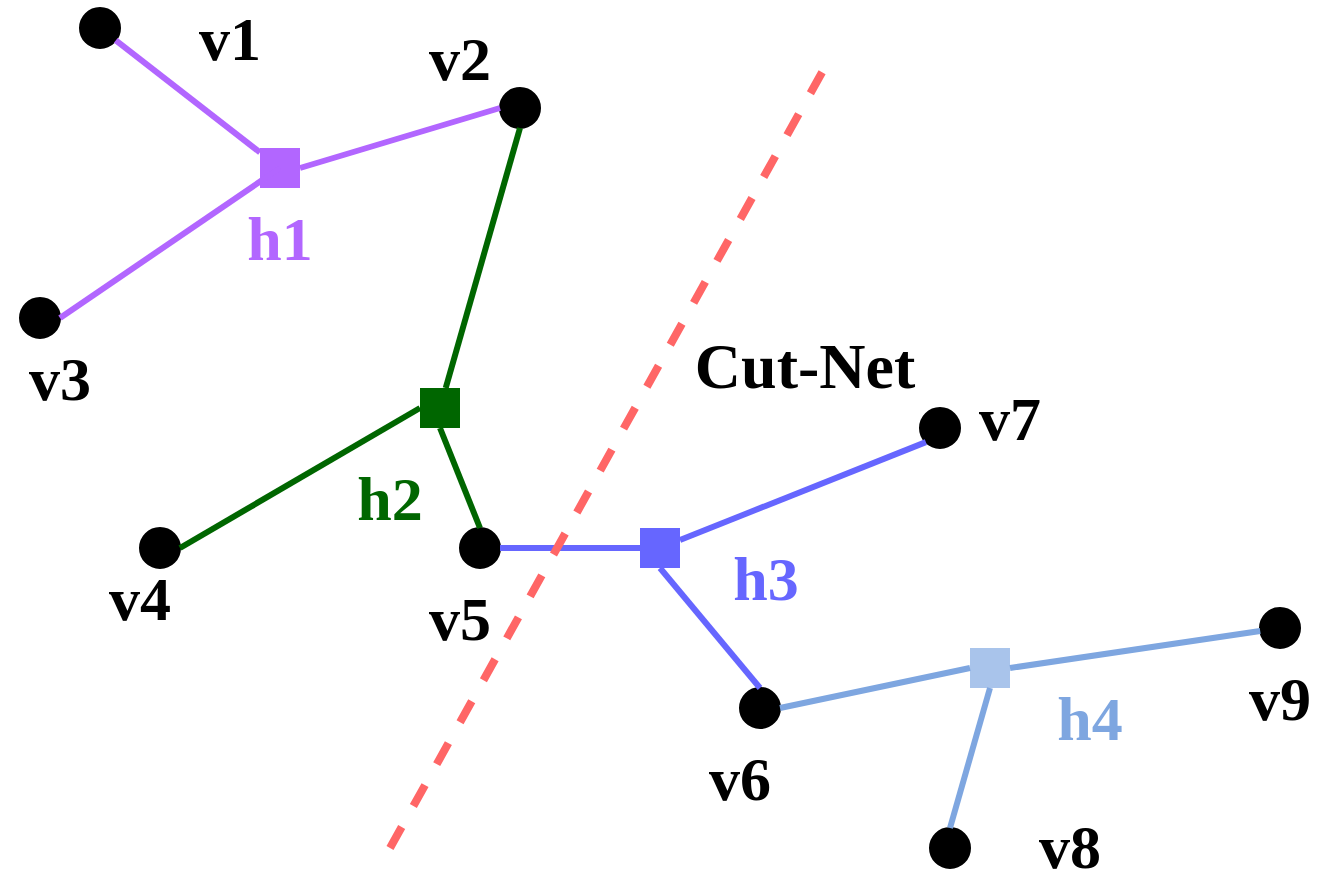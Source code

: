 <mxfile version="26.2.14">
  <diagram name="第 1 页" id="iBR2-T5VVt_nViyxCtrr">
    <mxGraphModel dx="1418" dy="786" grid="1" gridSize="10" guides="1" tooltips="1" connect="1" arrows="1" fold="1" page="1" pageScale="1" pageWidth="670" pageHeight="440" math="0" shadow="0">
      <root>
        <mxCell id="0" />
        <mxCell id="1" parent="0" />
        <mxCell id="2VShatTd_kUxXyi7LJvt-7" value="" style="ellipse;whiteSpace=wrap;html=1;aspect=fixed;fillColor=#000000;horizontal=1;fontFamily=Times New Roman;fontSize=31;fontStyle=1" parent="1" vertex="1">
          <mxGeometry x="465" y="413" width="20" height="20" as="geometry" />
        </mxCell>
        <mxCell id="2VShatTd_kUxXyi7LJvt-8" value="" style="ellipse;whiteSpace=wrap;html=1;aspect=fixed;fillColor=#000000;horizontal=1;fontFamily=Times New Roman;fontSize=31;fontStyle=1" parent="1" vertex="1">
          <mxGeometry x="370" y="343" width="20" height="20" as="geometry" />
        </mxCell>
        <mxCell id="2VShatTd_kUxXyi7LJvt-12" value="" style="ellipse;whiteSpace=wrap;html=1;aspect=fixed;fillColor=#000000;horizontal=1;fontFamily=Times New Roman;fontSize=31;fontStyle=1" parent="1" vertex="1">
          <mxGeometry x="460" y="203" width="20" height="20" as="geometry" />
        </mxCell>
        <mxCell id="2VShatTd_kUxXyi7LJvt-13" value="" style="ellipse;whiteSpace=wrap;html=1;aspect=fixed;fillColor=#000000;horizontal=1;fontFamily=Times New Roman;fontSize=31;fontStyle=1" parent="1" vertex="1">
          <mxGeometry x="230" y="263" width="20" height="20" as="geometry" />
        </mxCell>
        <mxCell id="2VShatTd_kUxXyi7LJvt-14" value="" style="ellipse;whiteSpace=wrap;html=1;aspect=fixed;fillColor=#000000;horizontal=1;fontFamily=Times New Roman;fontSize=31;fontStyle=1" parent="1" vertex="1">
          <mxGeometry x="250" y="43" width="20" height="20" as="geometry" />
        </mxCell>
        <mxCell id="2VShatTd_kUxXyi7LJvt-15" value="" style="ellipse;whiteSpace=wrap;html=1;aspect=fixed;fillColor=#000000;horizontal=1;fontFamily=Times New Roman;fontSize=31;fontStyle=1" parent="1" vertex="1">
          <mxGeometry x="40" y="3" width="20" height="20" as="geometry" />
        </mxCell>
        <mxCell id="2VShatTd_kUxXyi7LJvt-16" value="" style="ellipse;whiteSpace=wrap;html=1;aspect=fixed;fillColor=#000000;horizontal=1;fontFamily=Times New Roman;fontSize=31;fontStyle=1" parent="1" vertex="1">
          <mxGeometry x="630" y="303" width="20" height="20" as="geometry" />
        </mxCell>
        <mxCell id="2VShatTd_kUxXyi7LJvt-17" value="" style="ellipse;whiteSpace=wrap;html=1;aspect=fixed;fillColor=#000000;horizontal=1;fontFamily=Times New Roman;fontSize=31;fontStyle=1" parent="1" vertex="1">
          <mxGeometry x="70" y="263" width="20" height="20" as="geometry" />
        </mxCell>
        <mxCell id="2VShatTd_kUxXyi7LJvt-18" value="" style="ellipse;whiteSpace=wrap;html=1;aspect=fixed;fillColor=#000000;horizontal=1;fontFamily=Times New Roman;fontSize=31;fontStyle=1" parent="1" vertex="1">
          <mxGeometry x="10" y="148" width="20" height="20" as="geometry" />
        </mxCell>
        <mxCell id="2VShatTd_kUxXyi7LJvt-21" value="&lt;span&gt;&lt;font&gt;v7&lt;/font&gt;&lt;/span&gt;" style="text;html=1;align=center;verticalAlign=middle;whiteSpace=wrap;rounded=0;horizontal=1;fontFamily=Times New Roman;fontSize=31;fontStyle=1" parent="1" vertex="1">
          <mxGeometry x="475" y="193" width="60" height="30" as="geometry" />
        </mxCell>
        <mxCell id="2VShatTd_kUxXyi7LJvt-23" value="&lt;span&gt;&lt;font&gt;v5&lt;/font&gt;&lt;/span&gt;" style="text;html=1;align=center;verticalAlign=middle;whiteSpace=wrap;rounded=0;horizontal=1;fontFamily=Times New Roman;fontSize=31;fontStyle=1" parent="1" vertex="1">
          <mxGeometry x="200" y="293" width="60" height="30" as="geometry" />
        </mxCell>
        <mxCell id="2VShatTd_kUxXyi7LJvt-24" value="&lt;span&gt;&lt;font&gt;v6&lt;/font&gt;&lt;/span&gt;" style="text;html=1;align=center;verticalAlign=middle;whiteSpace=wrap;rounded=0;horizontal=1;fontFamily=Times New Roman;fontSize=31;fontStyle=1" parent="1" vertex="1">
          <mxGeometry x="340" y="373" width="60" height="30" as="geometry" />
        </mxCell>
        <mxCell id="2VShatTd_kUxXyi7LJvt-25" value="&lt;span&gt;&lt;font&gt;v4&lt;/font&gt;&lt;/span&gt;" style="text;html=1;align=center;verticalAlign=middle;whiteSpace=wrap;rounded=0;horizontal=1;fontFamily=Times New Roman;fontSize=31;fontStyle=1" parent="1" vertex="1">
          <mxGeometry x="40" y="283" width="60" height="30" as="geometry" />
        </mxCell>
        <mxCell id="2VShatTd_kUxXyi7LJvt-26" value="&lt;span&gt;&lt;font&gt;v2&lt;/font&gt;&lt;/span&gt;" style="text;html=1;align=center;verticalAlign=middle;whiteSpace=wrap;rounded=0;horizontal=1;fontFamily=Times New Roman;fontSize=31;fontStyle=1" parent="1" vertex="1">
          <mxGeometry x="200" y="13" width="60" height="30" as="geometry" />
        </mxCell>
        <mxCell id="2VShatTd_kUxXyi7LJvt-27" value="&lt;span&gt;&lt;font&gt;v1&lt;/font&gt;&lt;/span&gt;" style="text;html=1;align=center;verticalAlign=middle;whiteSpace=wrap;rounded=0;horizontal=1;fontFamily=Times New Roman;fontSize=31;fontStyle=1" parent="1" vertex="1">
          <mxGeometry x="85" y="3" width="60" height="30" as="geometry" />
        </mxCell>
        <mxCell id="2VShatTd_kUxXyi7LJvt-28" value="&lt;span&gt;&lt;font&gt;v8&lt;/font&gt;&lt;/span&gt;" style="text;html=1;align=center;verticalAlign=middle;whiteSpace=wrap;rounded=0;horizontal=1;fontFamily=Times New Roman;fontSize=31;fontStyle=1" parent="1" vertex="1">
          <mxGeometry x="505" y="407" width="60" height="30" as="geometry" />
        </mxCell>
        <mxCell id="2VShatTd_kUxXyi7LJvt-29" value="&lt;span&gt;&lt;font&gt;v3&lt;/font&gt;&lt;/span&gt;" style="text;html=1;align=center;verticalAlign=middle;whiteSpace=wrap;rounded=0;horizontal=1;fontFamily=Times New Roman;fontSize=31;fontStyle=1" parent="1" vertex="1">
          <mxGeometry y="173" width="60" height="30" as="geometry" />
        </mxCell>
        <mxCell id="2VShatTd_kUxXyi7LJvt-30" value="&lt;span&gt;&lt;font&gt;v9&lt;/font&gt;&lt;/span&gt;" style="text;html=1;align=center;verticalAlign=middle;whiteSpace=wrap;rounded=0;horizontal=1;fontFamily=Times New Roman;fontSize=31;fontStyle=1" parent="1" vertex="1">
          <mxGeometry x="610" y="333" width="60" height="30" as="geometry" />
        </mxCell>
        <mxCell id="gaZ839_uS6qOiYhNtBem-1" value="" style="whiteSpace=wrap;html=1;aspect=fixed;strokeColor=none;fillColor=#B266FF;horizontal=1;fontFamily=Times New Roman;fontSize=31;fontStyle=1" parent="1" vertex="1">
          <mxGeometry x="130" y="73" width="20" height="20" as="geometry" />
        </mxCell>
        <mxCell id="gaZ839_uS6qOiYhNtBem-3" value="" style="endArrow=none;html=1;rounded=0;entryX=1;entryY=0.5;entryDx=0;entryDy=0;strokeWidth=3;strokeColor=light-dark(#b266ff, #ededed);exitX=0;exitY=0.5;exitDx=0;exitDy=0;horizontal=1;fontFamily=Times New Roman;fontSize=31;fontStyle=1" parent="1" source="2VShatTd_kUxXyi7LJvt-14" target="gaZ839_uS6qOiYhNtBem-1" edge="1">
          <mxGeometry width="50" height="50" relative="1" as="geometry">
            <mxPoint x="260" y="53" as="sourcePoint" />
            <mxPoint x="830" y="333" as="targetPoint" />
          </mxGeometry>
        </mxCell>
        <mxCell id="gaZ839_uS6qOiYhNtBem-4" value="" style="endArrow=none;html=1;rounded=0;strokeWidth=3;strokeColor=light-dark(#b266ff, #ededed);horizontal=1;fontFamily=Times New Roman;fontSize=31;fontStyle=1" parent="1" source="gaZ839_uS6qOiYhNtBem-1" target="2VShatTd_kUxXyi7LJvt-15" edge="1">
          <mxGeometry width="50" height="50" relative="1" as="geometry">
            <mxPoint x="320" y="133" as="sourcePoint" />
            <mxPoint x="358" y="186" as="targetPoint" />
          </mxGeometry>
        </mxCell>
        <mxCell id="gaZ839_uS6qOiYhNtBem-6" value="" style="whiteSpace=wrap;html=1;aspect=fixed;strokeColor=none;fillColor=#006600;horizontal=1;fontFamily=Times New Roman;fontSize=31;fontStyle=1" parent="1" vertex="1">
          <mxGeometry x="210" y="193" width="20" height="20" as="geometry" />
        </mxCell>
        <mxCell id="gaZ839_uS6qOiYhNtBem-7" value="" style="endArrow=none;html=1;rounded=0;strokeWidth=3;strokeColor=light-dark(#006600,#EDEDED);horizontal=1;fontFamily=Times New Roman;fontSize=31;fontStyle=1" parent="1" source="gaZ839_uS6qOiYhNtBem-6" edge="1">
          <mxGeometry width="50" height="50" relative="1" as="geometry">
            <mxPoint x="347" y="73" as="sourcePoint" />
            <mxPoint x="260" y="63" as="targetPoint" />
          </mxGeometry>
        </mxCell>
        <mxCell id="gaZ839_uS6qOiYhNtBem-8" value="" style="endArrow=none;html=1;rounded=0;exitX=0.5;exitY=1;exitDx=0;exitDy=0;entryX=0.5;entryY=0;entryDx=0;entryDy=0;strokeWidth=3;strokeColor=light-dark(#006600,#EDEDED);horizontal=1;fontFamily=Times New Roman;fontSize=31;fontStyle=1" parent="1" source="gaZ839_uS6qOiYhNtBem-6" target="2VShatTd_kUxXyi7LJvt-13" edge="1">
          <mxGeometry width="50" height="50" relative="1" as="geometry">
            <mxPoint x="250" y="223" as="sourcePoint" />
            <mxPoint x="287" y="93" as="targetPoint" />
          </mxGeometry>
        </mxCell>
        <mxCell id="gaZ839_uS6qOiYhNtBem-9" value="" style="endArrow=none;html=1;rounded=0;exitX=0;exitY=0.5;exitDx=0;exitDy=0;entryX=1;entryY=0.5;entryDx=0;entryDy=0;strokeWidth=3;strokeColor=light-dark(#006600,#EDEDED);horizontal=1;fontFamily=Times New Roman;fontSize=31;fontStyle=1" parent="1" source="gaZ839_uS6qOiYhNtBem-6" target="2VShatTd_kUxXyi7LJvt-17" edge="1">
          <mxGeometry width="50" height="50" relative="1" as="geometry">
            <mxPoint x="250" y="243" as="sourcePoint" />
            <mxPoint x="250" y="363" as="targetPoint" />
          </mxGeometry>
        </mxCell>
        <mxCell id="gaZ839_uS6qOiYhNtBem-10" value="" style="whiteSpace=wrap;html=1;aspect=fixed;strokeColor=none;fillColor=#6666FF;horizontal=1;fontFamily=Times New Roman;fontSize=31;fontStyle=1" parent="1" vertex="1">
          <mxGeometry x="320" y="263" width="20" height="20" as="geometry" />
        </mxCell>
        <mxCell id="gaZ839_uS6qOiYhNtBem-11" value="" style="endArrow=none;html=1;rounded=0;exitX=0;exitY=0.5;exitDx=0;exitDy=0;entryX=1;entryY=0.5;entryDx=0;entryDy=0;strokeWidth=3;strokeColor=#6666FF;horizontal=1;fontFamily=Times New Roman;fontSize=31;fontStyle=1" parent="1" source="gaZ839_uS6qOiYhNtBem-10" target="2VShatTd_kUxXyi7LJvt-13" edge="1">
          <mxGeometry width="50" height="50" relative="1" as="geometry">
            <mxPoint x="210" y="203" as="sourcePoint" />
            <mxPoint x="230" y="253" as="targetPoint" />
          </mxGeometry>
        </mxCell>
        <mxCell id="gaZ839_uS6qOiYhNtBem-12" value="" style="endArrow=none;html=1;rounded=0;exitX=0;exitY=1;exitDx=0;exitDy=0;strokeWidth=3;strokeColor=#6666FF;horizontal=1;fontFamily=Times New Roman;fontSize=31;fontStyle=1" parent="1" source="2VShatTd_kUxXyi7LJvt-12" target="gaZ839_uS6qOiYhNtBem-10" edge="1">
          <mxGeometry width="50" height="50" relative="1" as="geometry">
            <mxPoint x="420" y="273" as="sourcePoint" />
            <mxPoint x="350" y="273" as="targetPoint" />
          </mxGeometry>
        </mxCell>
        <mxCell id="gaZ839_uS6qOiYhNtBem-13" value="" style="endArrow=none;html=1;rounded=0;entryX=0.5;entryY=1;entryDx=0;entryDy=0;exitX=0.5;exitY=0;exitDx=0;exitDy=0;strokeWidth=3;strokeColor=#6666FF;horizontal=1;fontFamily=Times New Roman;fontSize=31;fontStyle=1" parent="1" source="2VShatTd_kUxXyi7LJvt-8" target="gaZ839_uS6qOiYhNtBem-10" edge="1">
          <mxGeometry width="50" height="50" relative="1" as="geometry">
            <mxPoint x="330" y="363" as="sourcePoint" />
            <mxPoint x="340" y="312" as="targetPoint" />
          </mxGeometry>
        </mxCell>
        <mxCell id="gaZ839_uS6qOiYhNtBem-14" value="" style="whiteSpace=wrap;html=1;aspect=fixed;strokeColor=none;fillColor=#A9C4EB;horizontal=1;fontFamily=Times New Roman;fontSize=31;fontStyle=1" parent="1" vertex="1">
          <mxGeometry x="485" y="323" width="20" height="20" as="geometry" />
        </mxCell>
        <mxCell id="gaZ839_uS6qOiYhNtBem-15" value="" style="endArrow=none;html=1;rounded=0;entryX=0;entryY=0.5;entryDx=0;entryDy=0;exitX=1;exitY=0.5;exitDx=0;exitDy=0;strokeWidth=3;strokeColor=#7EA6E0;horizontal=1;fontFamily=Times New Roman;fontSize=31;fontStyle=1" parent="1" source="2VShatTd_kUxXyi7LJvt-8" target="gaZ839_uS6qOiYhNtBem-14" edge="1">
          <mxGeometry width="50" height="50" relative="1" as="geometry">
            <mxPoint x="350" y="403" as="sourcePoint" />
            <mxPoint x="350" y="323" as="targetPoint" />
          </mxGeometry>
        </mxCell>
        <mxCell id="gaZ839_uS6qOiYhNtBem-19" value="" style="endArrow=none;html=1;rounded=0;entryX=0.5;entryY=0;entryDx=0;entryDy=0;exitX=0.5;exitY=1;exitDx=0;exitDy=0;strokeWidth=3;strokeColor=#7EA6E0;horizontal=1;fontFamily=Times New Roman;fontSize=31;fontStyle=1" parent="1" source="gaZ839_uS6qOiYhNtBem-14" target="2VShatTd_kUxXyi7LJvt-7" edge="1">
          <mxGeometry width="50" height="50" relative="1" as="geometry">
            <mxPoint x="480" y="363" as="sourcePoint" />
            <mxPoint x="575" y="343" as="targetPoint" />
          </mxGeometry>
        </mxCell>
        <mxCell id="gaZ839_uS6qOiYhNtBem-20" value="" style="endArrow=none;html=1;rounded=0;entryX=1;entryY=0.5;entryDx=0;entryDy=0;strokeWidth=3;strokeColor=#7EA6E0;horizontal=1;fontFamily=Times New Roman;fontSize=31;fontStyle=1" parent="1" source="2VShatTd_kUxXyi7LJvt-16" target="gaZ839_uS6qOiYhNtBem-14" edge="1">
          <mxGeometry width="50" height="50" relative="1" as="geometry">
            <mxPoint x="540" y="353" as="sourcePoint" />
            <mxPoint x="520" y="423" as="targetPoint" />
          </mxGeometry>
        </mxCell>
        <mxCell id="gaZ839_uS6qOiYhNtBem-21" value="" style="endArrow=none;html=1;rounded=0;entryX=1;entryY=0.5;entryDx=0;entryDy=0;strokeWidth=3;strokeColor=light-dark(#b266ff, #ededed);horizontal=1;fontFamily=Times New Roman;fontSize=31;fontStyle=1" parent="1" target="2VShatTd_kUxXyi7LJvt-18" edge="1">
          <mxGeometry width="50" height="50" relative="1" as="geometry">
            <mxPoint x="140" y="83" as="sourcePoint" />
            <mxPoint x="80" y="33" as="targetPoint" />
          </mxGeometry>
        </mxCell>
        <mxCell id="gaZ839_uS6qOiYhNtBem-22" value="" style="endArrow=none;dashed=1;html=1;rounded=0;strokeWidth=4;strokeColor=#FF6666;horizontal=1;fontFamily=Times New Roman;fontSize=31;fontStyle=1" parent="1" edge="1">
          <mxGeometry width="50" height="50" relative="1" as="geometry">
            <mxPoint x="195" y="423" as="sourcePoint" />
            <mxPoint x="415" y="28" as="targetPoint" />
          </mxGeometry>
        </mxCell>
        <mxCell id="gaZ839_uS6qOiYhNtBem-25" value="&lt;span&gt;&lt;font style=&quot;color: rgb(178, 102, 255);&quot;&gt;h1&lt;/font&gt;&lt;/span&gt;" style="text;html=1;align=center;verticalAlign=middle;whiteSpace=wrap;rounded=0;horizontal=1;fontFamily=Times New Roman;fontSize=31;fontStyle=1" parent="1" vertex="1">
          <mxGeometry x="110" y="103" width="60" height="30" as="geometry" />
        </mxCell>
        <mxCell id="gaZ839_uS6qOiYhNtBem-26" value="&lt;span&gt;&lt;font style=&quot;color: rgb(0, 102, 0);&quot;&gt;h2&lt;/font&gt;&lt;/span&gt;" style="text;html=1;align=center;verticalAlign=middle;whiteSpace=wrap;rounded=0;horizontal=1;fontFamily=Times New Roman;fontSize=31;fontStyle=1" parent="1" vertex="1">
          <mxGeometry x="165" y="233" width="60" height="30" as="geometry" />
        </mxCell>
        <mxCell id="gaZ839_uS6qOiYhNtBem-27" value="&lt;span&gt;&lt;font style=&quot;color: rgb(102, 102, 255);&quot;&gt;h3&lt;/font&gt;&lt;/span&gt;" style="text;html=1;align=center;verticalAlign=middle;whiteSpace=wrap;rounded=0;horizontal=1;fontFamily=Times New Roman;fontSize=31;fontStyle=1" parent="1" vertex="1">
          <mxGeometry x="352.5" y="273" width="60" height="30" as="geometry" />
        </mxCell>
        <mxCell id="gaZ839_uS6qOiYhNtBem-28" value="&lt;span&gt;&lt;font style=&quot;color: rgb(126, 166, 224);&quot;&gt;h4&lt;/font&gt;&lt;/span&gt;" style="text;html=1;align=center;verticalAlign=middle;whiteSpace=wrap;rounded=0;horizontal=1;fontFamily=Times New Roman;fontSize=31;fontStyle=1" parent="1" vertex="1">
          <mxGeometry x="515" y="343" width="60" height="30" as="geometry" />
        </mxCell>
        <mxCell id="gaZ839_uS6qOiYhNtBem-32" value="&lt;span&gt;&lt;font style=&quot;font-size: 32px;&quot;&gt;&lt;font&gt;Cut-&lt;/font&gt;&lt;font&gt;Net&lt;/font&gt;&lt;/font&gt;&lt;/span&gt;" style="text;html=1;align=center;verticalAlign=middle;whiteSpace=wrap;rounded=0;horizontal=1;fontFamily=Times New Roman;fontSize=31;fontStyle=1" parent="1" vertex="1">
          <mxGeometry x="345" y="167" width="115" height="30" as="geometry" />
        </mxCell>
      </root>
    </mxGraphModel>
  </diagram>
</mxfile>
